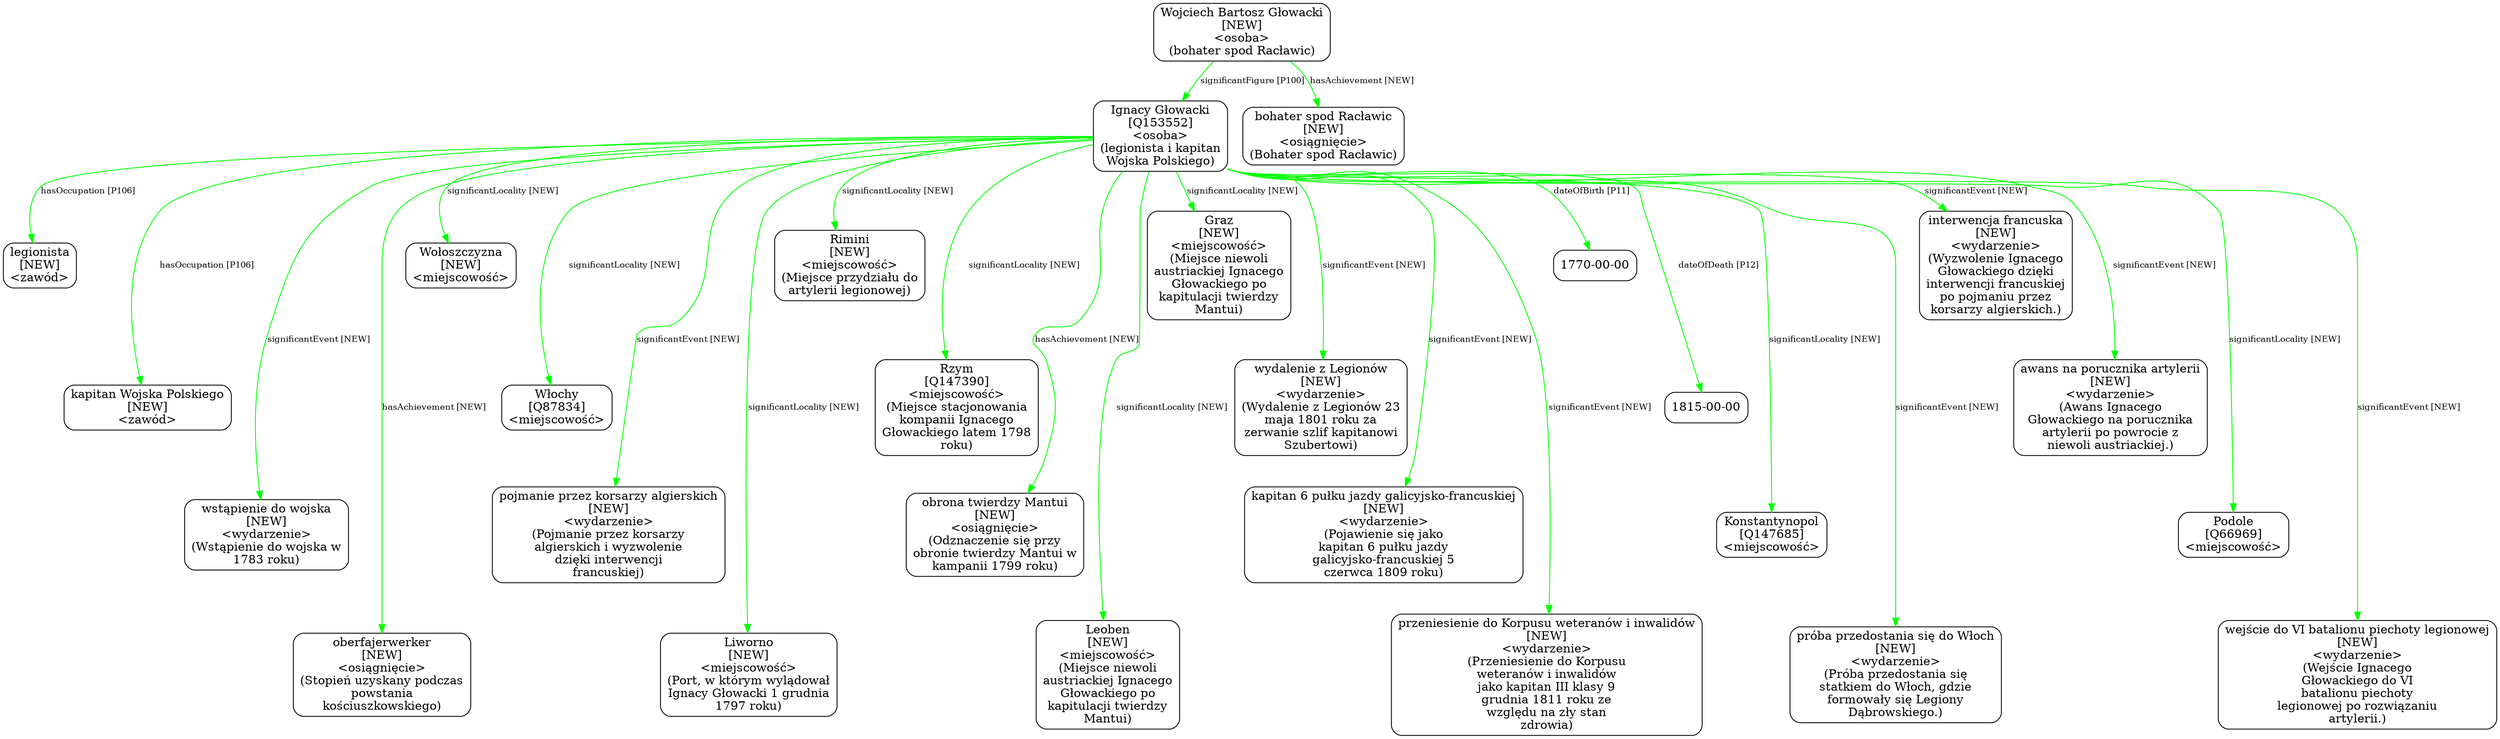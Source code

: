 digraph {
	node [shape=box,
		style=rounded
	];
	edge [fontsize=10];
	"Ignacy Głowacki
[Q153552]
<osoba>
(legionista i kapitan
Wojska Polskiego)"	[color=black,
		label="Ignacy Głowacki
[Q153552]
<osoba>
(legionista i kapitan
Wojska Polskiego)"];
	"Ignacy Głowacki
[Q153552]
<osoba>
(legionista i kapitan
Wojska Polskiego)" -> "legionista
[NEW]
<zawód>"	[color=green,
		label="hasOccupation [P106]",
		minlen=1];
	"Ignacy Głowacki
[Q153552]
<osoba>
(legionista i kapitan
Wojska Polskiego)" -> "kapitan Wojska Polskiego
[NEW]
<zawód>"	[color=green,
		label="hasOccupation [P106]",
		minlen=2];
	"Ignacy Głowacki
[Q153552]
<osoba>
(legionista i kapitan
Wojska Polskiego)" -> "wstąpienie do wojska
[NEW]
<wydarzenie>
(Wstąpienie do wojska w
1783 roku)"	[color=green,
		label="significantEvent [NEW]",
		minlen=3];
	"Ignacy Głowacki
[Q153552]
<osoba>
(legionista i kapitan
Wojska Polskiego)" -> "oberfajerwerker
[NEW]
<osiągnięcie>
(Stopień uzyskany podczas
powstania
kościuszkowskiego)"	[color=green,
		label="hasAchievement [NEW]",
		minlen=4];
	"Ignacy Głowacki
[Q153552]
<osoba>
(legionista i kapitan
Wojska Polskiego)" -> "Wołoszczyzna
[NEW]
<miejscowość>"	[color=green,
		label="significantLocality [NEW]",
		minlen=1];
	"Ignacy Głowacki
[Q153552]
<osoba>
(legionista i kapitan
Wojska Polskiego)" -> "Włochy
[Q87834]
<miejscowość>"	[color=green,
		label="significantLocality [NEW]",
		minlen=2];
	"Ignacy Głowacki
[Q153552]
<osoba>
(legionista i kapitan
Wojska Polskiego)" -> "pojmanie przez korsarzy algierskich
[NEW]
<wydarzenie>
(Pojmanie przez korsarzy
algierskich i wyzwolenie
dzięki interwencji
francuskiej)"	[color=green,
		label="significantEvent [NEW]",
		minlen=3];
	"Ignacy Głowacki
[Q153552]
<osoba>
(legionista i kapitan
Wojska Polskiego)" -> "Liworno
[NEW]
<miejscowość>
(Port, w którym wylądował
Ignacy Głowacki 1 grudnia
1797 roku)"	[color=green,
		label="significantLocality [NEW]",
		minlen=4];
	"Ignacy Głowacki
[Q153552]
<osoba>
(legionista i kapitan
Wojska Polskiego)" -> "Rimini
[NEW]
<miejscowość>
(Miejsce przydziału do
artylerii legionowej)"	[color=green,
		label="significantLocality [NEW]",
		minlen=1];
	"Ignacy Głowacki
[Q153552]
<osoba>
(legionista i kapitan
Wojska Polskiego)" -> "Rzym
[Q147390]
<miejscowość>
(Miejsce stacjonowania
kompanii Ignacego
Głowackiego latem 1798
roku)"	[color=green,
		label="significantLocality [NEW]",
		minlen=2];
	"Ignacy Głowacki
[Q153552]
<osoba>
(legionista i kapitan
Wojska Polskiego)" -> "obrona twierdzy Mantui
[NEW]
<osiągnięcie>
(Odznaczenie się przy
obronie twierdzy Mantui w
kampanii 1799 roku)"	[color=green,
		label="hasAchievement [NEW]",
		minlen=3];
	"Ignacy Głowacki
[Q153552]
<osoba>
(legionista i kapitan
Wojska Polskiego)" -> "Leoben
[NEW]
<miejscowość>
(Miejsce niewoli
austriackiej Ignacego
Głowackiego po
kapitulacji twierdzy
Mantui)"	[color=green,
		label="significantLocality [NEW]",
		minlen=4];
	"Ignacy Głowacki
[Q153552]
<osoba>
(legionista i kapitan
Wojska Polskiego)" -> "Graz
[NEW]
<miejscowość>
(Miejsce niewoli
austriackiej Ignacego
Głowackiego po
kapitulacji twierdzy
Mantui)"	[color=green,
		label="significantLocality [NEW]",
		minlen=1];
	"Ignacy Głowacki
[Q153552]
<osoba>
(legionista i kapitan
Wojska Polskiego)" -> "wydalenie z Legionów
[NEW]
<wydarzenie>
(Wydalenie z Legionów 23
maja 1801 roku za
zerwanie szlif kapitanowi
Szubertowi)"	[color=green,
		label="significantEvent [NEW]",
		minlen=2];
	"Ignacy Głowacki
[Q153552]
<osoba>
(legionista i kapitan
Wojska Polskiego)" -> "kapitan 6 pułku jazdy galicyjsko-francuskiej
[NEW]
<wydarzenie>
(Pojawienie się jako
kapitan 6 pułku jazdy
galicyjsko-francuskiej \
5
czerwca 1809 roku)"	[color=green,
		label="significantEvent [NEW]",
		minlen=3];
	"Ignacy Głowacki
[Q153552]
<osoba>
(legionista i kapitan
Wojska Polskiego)" -> "przeniesienie do Korpusu weteranów i inwalidów
[NEW]
<wydarzenie>
(Przeniesienie do Korpusu
weteranów i inwalidów
jako kapitan \
III klasy 9
grudnia 1811 roku ze
względu na zły stan
zdrowia)"	[color=green,
		label="significantEvent [NEW]",
		minlen=4];
	"Ignacy Głowacki
[Q153552]
<osoba>
(legionista i kapitan
Wojska Polskiego)" -> "1770-00-00"	[color=green,
		label="dateOfBirth [P11]",
		minlen=1];
	"Ignacy Głowacki
[Q153552]
<osoba>
(legionista i kapitan
Wojska Polskiego)" -> "1815-00-00"	[color=green,
		label="dateOfDeath [P12]",
		minlen=2];
	"Ignacy Głowacki
[Q153552]
<osoba>
(legionista i kapitan
Wojska Polskiego)" -> "Konstantynopol
[Q147685]
<miejscowość>"	[color=green,
		label="significantLocality [NEW]",
		minlen=3];
	"Ignacy Głowacki
[Q153552]
<osoba>
(legionista i kapitan
Wojska Polskiego)" -> "próba przedostania się do Włoch
[NEW]
<wydarzenie>
(Próba przedostania się
statkiem do Włoch, gdzie
formowały się Legiony
\
Dąbrowskiego.)"	[color=green,
		label="significantEvent [NEW]",
		minlen=4];
	"Ignacy Głowacki
[Q153552]
<osoba>
(legionista i kapitan
Wojska Polskiego)" -> "interwencja francuska
[NEW]
<wydarzenie>
(Wyzwolenie Ignacego
Głowackiego dzięki
interwencji francuskiej
po pojmaniu przez
korsarzy \
algierskich.)"	[color=green,
		label="significantEvent [NEW]",
		minlen=1];
	"Ignacy Głowacki
[Q153552]
<osoba>
(legionista i kapitan
Wojska Polskiego)" -> "awans na porucznika artylerii
[NEW]
<wydarzenie>
(Awans Ignacego
Głowackiego na porucznika
artylerii po powrocie z
niewoli austriackiej.)"	[color=green,
		label="significantEvent [NEW]",
		minlen=2];
	"Ignacy Głowacki
[Q153552]
<osoba>
(legionista i kapitan
Wojska Polskiego)" -> "Podole
[Q66969]
<miejscowość>"	[color=green,
		label="significantLocality [NEW]",
		minlen=3];
	"Ignacy Głowacki
[Q153552]
<osoba>
(legionista i kapitan
Wojska Polskiego)" -> "wejście do VI batalionu piechoty legionowej
[NEW]
<wydarzenie>
(Wejście Ignacego
Głowackiego do VI
batalionu piechoty
legionowej \
po rozwiązaniu
artylerii.)"	[color=green,
		label="significantEvent [NEW]",
		minlen=4];
	"Wojciech Bartosz Głowacki
[NEW]
<osoba>
(bohater spod Racławic)"	[color=black,
		label="Wojciech Bartosz Głowacki
[NEW]
<osoba>
(bohater spod Racławic)"];
	"Wojciech Bartosz Głowacki
[NEW]
<osoba>
(bohater spod Racławic)" -> "Ignacy Głowacki
[Q153552]
<osoba>
(legionista i kapitan
Wojska Polskiego)"	[color=green,
		label="significantFigure [P100]"];
	"Wojciech Bartosz Głowacki
[NEW]
<osoba>
(bohater spod Racławic)" -> "bohater spod Racławic
[NEW]
<osiągnięcie>
(Bohater spod Racławic)"	[color=green,
		label="hasAchievement [NEW]",
		minlen=1];
}
